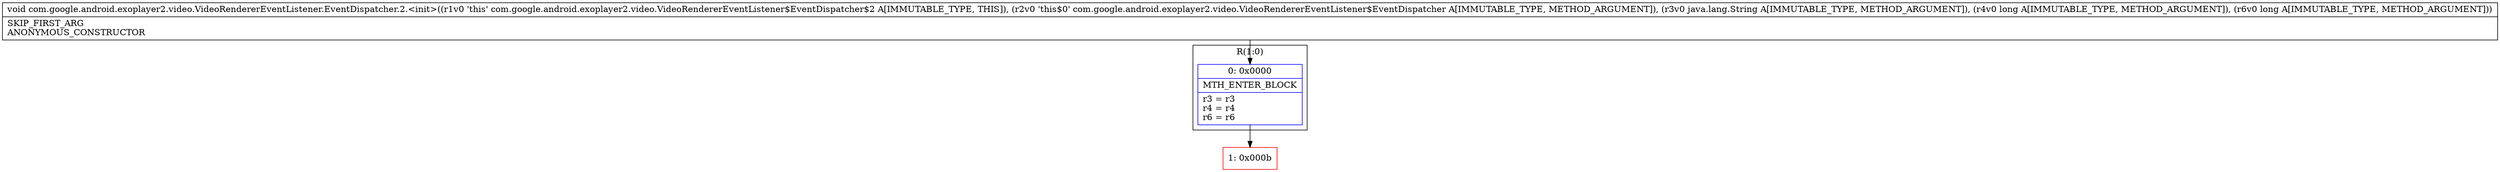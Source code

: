 digraph "CFG forcom.google.android.exoplayer2.video.VideoRendererEventListener.EventDispatcher.2.\<init\>(Lcom\/google\/android\/exoplayer2\/video\/VideoRendererEventListener$EventDispatcher;Ljava\/lang\/String;JJ)V" {
subgraph cluster_Region_193968413 {
label = "R(1:0)";
node [shape=record,color=blue];
Node_0 [shape=record,label="{0\:\ 0x0000|MTH_ENTER_BLOCK\l|r3 = r3\lr4 = r4\lr6 = r6\l}"];
}
Node_1 [shape=record,color=red,label="{1\:\ 0x000b}"];
MethodNode[shape=record,label="{void com.google.android.exoplayer2.video.VideoRendererEventListener.EventDispatcher.2.\<init\>((r1v0 'this' com.google.android.exoplayer2.video.VideoRendererEventListener$EventDispatcher$2 A[IMMUTABLE_TYPE, THIS]), (r2v0 'this$0' com.google.android.exoplayer2.video.VideoRendererEventListener$EventDispatcher A[IMMUTABLE_TYPE, METHOD_ARGUMENT]), (r3v0 java.lang.String A[IMMUTABLE_TYPE, METHOD_ARGUMENT]), (r4v0 long A[IMMUTABLE_TYPE, METHOD_ARGUMENT]), (r6v0 long A[IMMUTABLE_TYPE, METHOD_ARGUMENT]))  | SKIP_FIRST_ARG\lANONYMOUS_CONSTRUCTOR\l}"];
MethodNode -> Node_0;
Node_0 -> Node_1;
}

